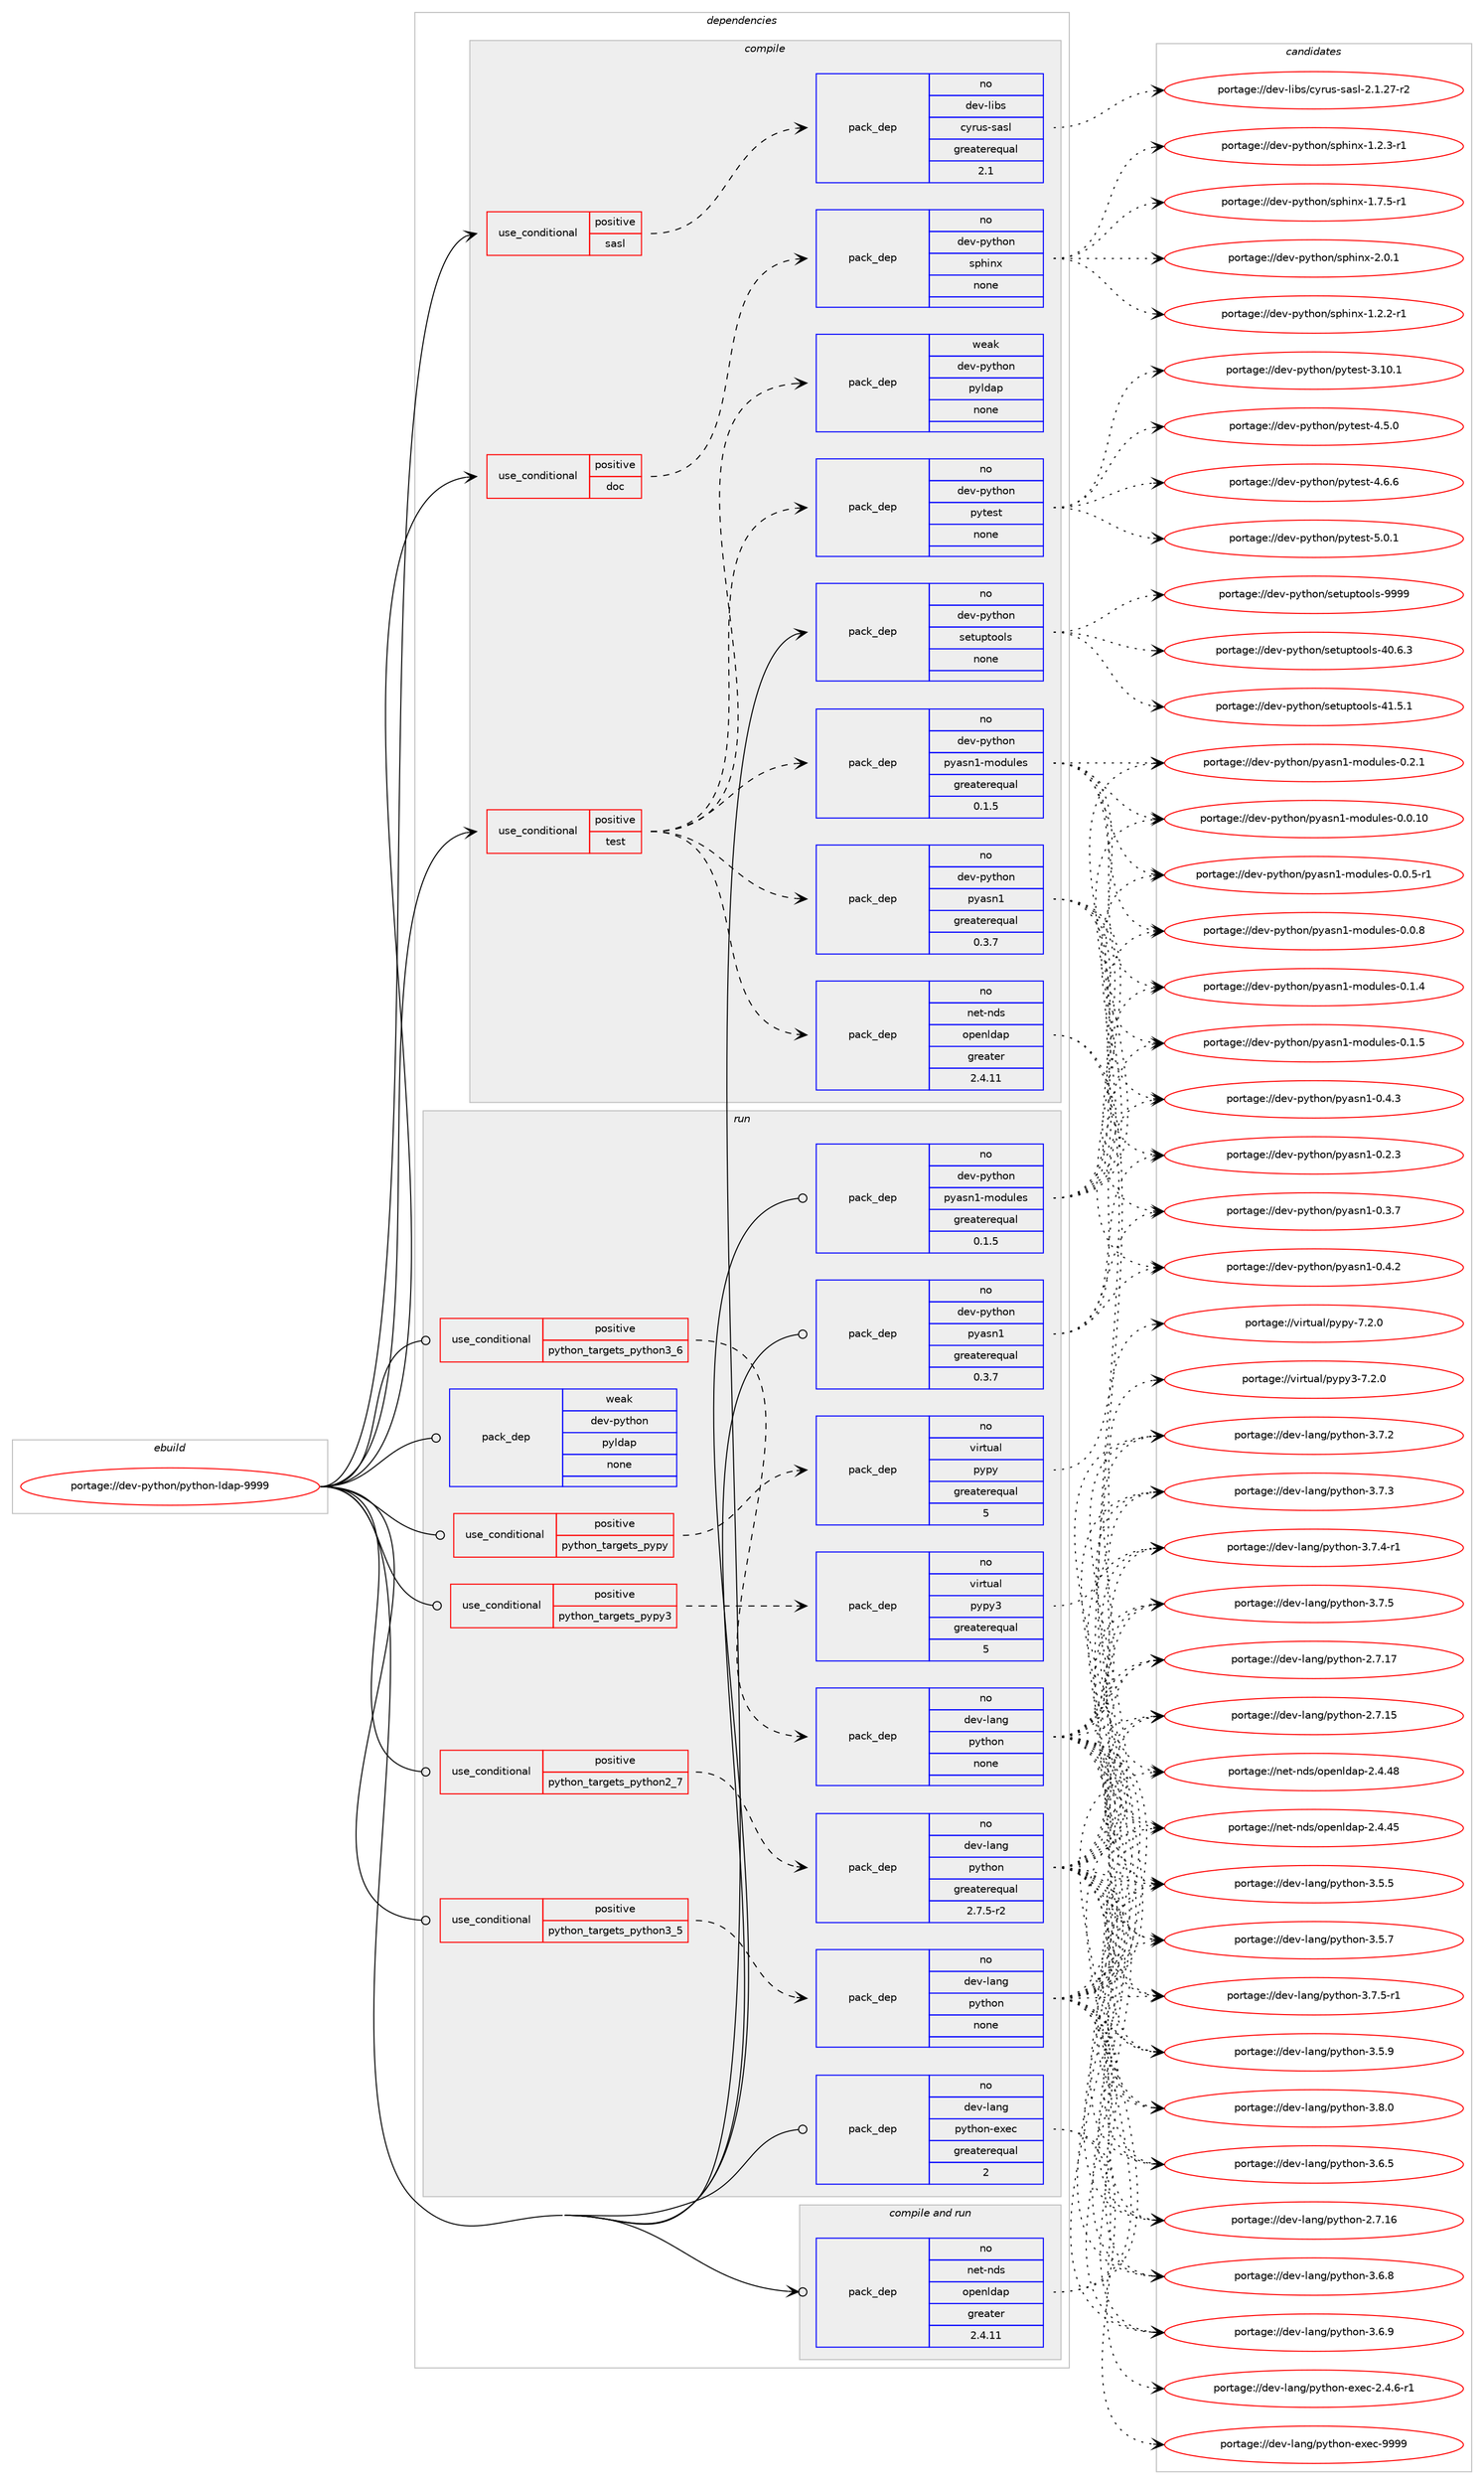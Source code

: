 digraph prolog {

# *************
# Graph options
# *************

newrank=true;
concentrate=true;
compound=true;
graph [rankdir=LR,fontname=Helvetica,fontsize=10,ranksep=1.5];#, ranksep=2.5, nodesep=0.2];
edge  [arrowhead=vee];
node  [fontname=Helvetica,fontsize=10];

# **********
# The ebuild
# **********

subgraph cluster_leftcol {
color=gray;
rank=same;
label=<<i>ebuild</i>>;
id [label="portage://dev-python/python-ldap-9999", color=red, width=4, href="../dev-python/python-ldap-9999.svg"];
}

# ****************
# The dependencies
# ****************

subgraph cluster_midcol {
color=gray;
label=<<i>dependencies</i>>;
subgraph cluster_compile {
fillcolor="#eeeeee";
style=filled;
label=<<i>compile</i>>;
subgraph cond36962 {
dependency166689 [label=<<TABLE BORDER="0" CELLBORDER="1" CELLSPACING="0" CELLPADDING="4"><TR><TD ROWSPAN="3" CELLPADDING="10">use_conditional</TD></TR><TR><TD>positive</TD></TR><TR><TD>doc</TD></TR></TABLE>>, shape=none, color=red];
subgraph pack126337 {
dependency166690 [label=<<TABLE BORDER="0" CELLBORDER="1" CELLSPACING="0" CELLPADDING="4" WIDTH="220"><TR><TD ROWSPAN="6" CELLPADDING="30">pack_dep</TD></TR><TR><TD WIDTH="110">no</TD></TR><TR><TD>dev-python</TD></TR><TR><TD>sphinx</TD></TR><TR><TD>none</TD></TR><TR><TD></TD></TR></TABLE>>, shape=none, color=blue];
}
dependency166689:e -> dependency166690:w [weight=20,style="dashed",arrowhead="vee"];
}
id:e -> dependency166689:w [weight=20,style="solid",arrowhead="vee"];
subgraph cond36963 {
dependency166691 [label=<<TABLE BORDER="0" CELLBORDER="1" CELLSPACING="0" CELLPADDING="4"><TR><TD ROWSPAN="3" CELLPADDING="10">use_conditional</TD></TR><TR><TD>positive</TD></TR><TR><TD>sasl</TD></TR></TABLE>>, shape=none, color=red];
subgraph pack126338 {
dependency166692 [label=<<TABLE BORDER="0" CELLBORDER="1" CELLSPACING="0" CELLPADDING="4" WIDTH="220"><TR><TD ROWSPAN="6" CELLPADDING="30">pack_dep</TD></TR><TR><TD WIDTH="110">no</TD></TR><TR><TD>dev-libs</TD></TR><TR><TD>cyrus-sasl</TD></TR><TR><TD>greaterequal</TD></TR><TR><TD>2.1</TD></TR></TABLE>>, shape=none, color=blue];
}
dependency166691:e -> dependency166692:w [weight=20,style="dashed",arrowhead="vee"];
}
id:e -> dependency166691:w [weight=20,style="solid",arrowhead="vee"];
subgraph cond36964 {
dependency166693 [label=<<TABLE BORDER="0" CELLBORDER="1" CELLSPACING="0" CELLPADDING="4"><TR><TD ROWSPAN="3" CELLPADDING="10">use_conditional</TD></TR><TR><TD>positive</TD></TR><TR><TD>test</TD></TR></TABLE>>, shape=none, color=red];
subgraph pack126339 {
dependency166694 [label=<<TABLE BORDER="0" CELLBORDER="1" CELLSPACING="0" CELLPADDING="4" WIDTH="220"><TR><TD ROWSPAN="6" CELLPADDING="30">pack_dep</TD></TR><TR><TD WIDTH="110">weak</TD></TR><TR><TD>dev-python</TD></TR><TR><TD>pyldap</TD></TR><TR><TD>none</TD></TR><TR><TD></TD></TR></TABLE>>, shape=none, color=blue];
}
dependency166693:e -> dependency166694:w [weight=20,style="dashed",arrowhead="vee"];
subgraph pack126340 {
dependency166695 [label=<<TABLE BORDER="0" CELLBORDER="1" CELLSPACING="0" CELLPADDING="4" WIDTH="220"><TR><TD ROWSPAN="6" CELLPADDING="30">pack_dep</TD></TR><TR><TD WIDTH="110">no</TD></TR><TR><TD>dev-python</TD></TR><TR><TD>pyasn1</TD></TR><TR><TD>greaterequal</TD></TR><TR><TD>0.3.7</TD></TR></TABLE>>, shape=none, color=blue];
}
dependency166693:e -> dependency166695:w [weight=20,style="dashed",arrowhead="vee"];
subgraph pack126341 {
dependency166696 [label=<<TABLE BORDER="0" CELLBORDER="1" CELLSPACING="0" CELLPADDING="4" WIDTH="220"><TR><TD ROWSPAN="6" CELLPADDING="30">pack_dep</TD></TR><TR><TD WIDTH="110">no</TD></TR><TR><TD>dev-python</TD></TR><TR><TD>pyasn1-modules</TD></TR><TR><TD>greaterequal</TD></TR><TR><TD>0.1.5</TD></TR></TABLE>>, shape=none, color=blue];
}
dependency166693:e -> dependency166696:w [weight=20,style="dashed",arrowhead="vee"];
subgraph pack126342 {
dependency166697 [label=<<TABLE BORDER="0" CELLBORDER="1" CELLSPACING="0" CELLPADDING="4" WIDTH="220"><TR><TD ROWSPAN="6" CELLPADDING="30">pack_dep</TD></TR><TR><TD WIDTH="110">no</TD></TR><TR><TD>net-nds</TD></TR><TR><TD>openldap</TD></TR><TR><TD>greater</TD></TR><TR><TD>2.4.11</TD></TR></TABLE>>, shape=none, color=blue];
}
dependency166693:e -> dependency166697:w [weight=20,style="dashed",arrowhead="vee"];
subgraph pack126343 {
dependency166698 [label=<<TABLE BORDER="0" CELLBORDER="1" CELLSPACING="0" CELLPADDING="4" WIDTH="220"><TR><TD ROWSPAN="6" CELLPADDING="30">pack_dep</TD></TR><TR><TD WIDTH="110">no</TD></TR><TR><TD>dev-python</TD></TR><TR><TD>pytest</TD></TR><TR><TD>none</TD></TR><TR><TD></TD></TR></TABLE>>, shape=none, color=blue];
}
dependency166693:e -> dependency166698:w [weight=20,style="dashed",arrowhead="vee"];
}
id:e -> dependency166693:w [weight=20,style="solid",arrowhead="vee"];
subgraph pack126344 {
dependency166699 [label=<<TABLE BORDER="0" CELLBORDER="1" CELLSPACING="0" CELLPADDING="4" WIDTH="220"><TR><TD ROWSPAN="6" CELLPADDING="30">pack_dep</TD></TR><TR><TD WIDTH="110">no</TD></TR><TR><TD>dev-python</TD></TR><TR><TD>setuptools</TD></TR><TR><TD>none</TD></TR><TR><TD></TD></TR></TABLE>>, shape=none, color=blue];
}
id:e -> dependency166699:w [weight=20,style="solid",arrowhead="vee"];
}
subgraph cluster_compileandrun {
fillcolor="#eeeeee";
style=filled;
label=<<i>compile and run</i>>;
subgraph pack126345 {
dependency166700 [label=<<TABLE BORDER="0" CELLBORDER="1" CELLSPACING="0" CELLPADDING="4" WIDTH="220"><TR><TD ROWSPAN="6" CELLPADDING="30">pack_dep</TD></TR><TR><TD WIDTH="110">no</TD></TR><TR><TD>net-nds</TD></TR><TR><TD>openldap</TD></TR><TR><TD>greater</TD></TR><TR><TD>2.4.11</TD></TR></TABLE>>, shape=none, color=blue];
}
id:e -> dependency166700:w [weight=20,style="solid",arrowhead="odotvee"];
}
subgraph cluster_run {
fillcolor="#eeeeee";
style=filled;
label=<<i>run</i>>;
subgraph cond36965 {
dependency166701 [label=<<TABLE BORDER="0" CELLBORDER="1" CELLSPACING="0" CELLPADDING="4"><TR><TD ROWSPAN="3" CELLPADDING="10">use_conditional</TD></TR><TR><TD>positive</TD></TR><TR><TD>python_targets_pypy</TD></TR></TABLE>>, shape=none, color=red];
subgraph pack126346 {
dependency166702 [label=<<TABLE BORDER="0" CELLBORDER="1" CELLSPACING="0" CELLPADDING="4" WIDTH="220"><TR><TD ROWSPAN="6" CELLPADDING="30">pack_dep</TD></TR><TR><TD WIDTH="110">no</TD></TR><TR><TD>virtual</TD></TR><TR><TD>pypy</TD></TR><TR><TD>greaterequal</TD></TR><TR><TD>5</TD></TR></TABLE>>, shape=none, color=blue];
}
dependency166701:e -> dependency166702:w [weight=20,style="dashed",arrowhead="vee"];
}
id:e -> dependency166701:w [weight=20,style="solid",arrowhead="odot"];
subgraph cond36966 {
dependency166703 [label=<<TABLE BORDER="0" CELLBORDER="1" CELLSPACING="0" CELLPADDING="4"><TR><TD ROWSPAN="3" CELLPADDING="10">use_conditional</TD></TR><TR><TD>positive</TD></TR><TR><TD>python_targets_pypy3</TD></TR></TABLE>>, shape=none, color=red];
subgraph pack126347 {
dependency166704 [label=<<TABLE BORDER="0" CELLBORDER="1" CELLSPACING="0" CELLPADDING="4" WIDTH="220"><TR><TD ROWSPAN="6" CELLPADDING="30">pack_dep</TD></TR><TR><TD WIDTH="110">no</TD></TR><TR><TD>virtual</TD></TR><TR><TD>pypy3</TD></TR><TR><TD>greaterequal</TD></TR><TR><TD>5</TD></TR></TABLE>>, shape=none, color=blue];
}
dependency166703:e -> dependency166704:w [weight=20,style="dashed",arrowhead="vee"];
}
id:e -> dependency166703:w [weight=20,style="solid",arrowhead="odot"];
subgraph cond36967 {
dependency166705 [label=<<TABLE BORDER="0" CELLBORDER="1" CELLSPACING="0" CELLPADDING="4"><TR><TD ROWSPAN="3" CELLPADDING="10">use_conditional</TD></TR><TR><TD>positive</TD></TR><TR><TD>python_targets_python2_7</TD></TR></TABLE>>, shape=none, color=red];
subgraph pack126348 {
dependency166706 [label=<<TABLE BORDER="0" CELLBORDER="1" CELLSPACING="0" CELLPADDING="4" WIDTH="220"><TR><TD ROWSPAN="6" CELLPADDING="30">pack_dep</TD></TR><TR><TD WIDTH="110">no</TD></TR><TR><TD>dev-lang</TD></TR><TR><TD>python</TD></TR><TR><TD>greaterequal</TD></TR><TR><TD>2.7.5-r2</TD></TR></TABLE>>, shape=none, color=blue];
}
dependency166705:e -> dependency166706:w [weight=20,style="dashed",arrowhead="vee"];
}
id:e -> dependency166705:w [weight=20,style="solid",arrowhead="odot"];
subgraph cond36968 {
dependency166707 [label=<<TABLE BORDER="0" CELLBORDER="1" CELLSPACING="0" CELLPADDING="4"><TR><TD ROWSPAN="3" CELLPADDING="10">use_conditional</TD></TR><TR><TD>positive</TD></TR><TR><TD>python_targets_python3_5</TD></TR></TABLE>>, shape=none, color=red];
subgraph pack126349 {
dependency166708 [label=<<TABLE BORDER="0" CELLBORDER="1" CELLSPACING="0" CELLPADDING="4" WIDTH="220"><TR><TD ROWSPAN="6" CELLPADDING="30">pack_dep</TD></TR><TR><TD WIDTH="110">no</TD></TR><TR><TD>dev-lang</TD></TR><TR><TD>python</TD></TR><TR><TD>none</TD></TR><TR><TD></TD></TR></TABLE>>, shape=none, color=blue];
}
dependency166707:e -> dependency166708:w [weight=20,style="dashed",arrowhead="vee"];
}
id:e -> dependency166707:w [weight=20,style="solid",arrowhead="odot"];
subgraph cond36969 {
dependency166709 [label=<<TABLE BORDER="0" CELLBORDER="1" CELLSPACING="0" CELLPADDING="4"><TR><TD ROWSPAN="3" CELLPADDING="10">use_conditional</TD></TR><TR><TD>positive</TD></TR><TR><TD>python_targets_python3_6</TD></TR></TABLE>>, shape=none, color=red];
subgraph pack126350 {
dependency166710 [label=<<TABLE BORDER="0" CELLBORDER="1" CELLSPACING="0" CELLPADDING="4" WIDTH="220"><TR><TD ROWSPAN="6" CELLPADDING="30">pack_dep</TD></TR><TR><TD WIDTH="110">no</TD></TR><TR><TD>dev-lang</TD></TR><TR><TD>python</TD></TR><TR><TD>none</TD></TR><TR><TD></TD></TR></TABLE>>, shape=none, color=blue];
}
dependency166709:e -> dependency166710:w [weight=20,style="dashed",arrowhead="vee"];
}
id:e -> dependency166709:w [weight=20,style="solid",arrowhead="odot"];
subgraph pack126351 {
dependency166711 [label=<<TABLE BORDER="0" CELLBORDER="1" CELLSPACING="0" CELLPADDING="4" WIDTH="220"><TR><TD ROWSPAN="6" CELLPADDING="30">pack_dep</TD></TR><TR><TD WIDTH="110">no</TD></TR><TR><TD>dev-lang</TD></TR><TR><TD>python-exec</TD></TR><TR><TD>greaterequal</TD></TR><TR><TD>2</TD></TR></TABLE>>, shape=none, color=blue];
}
id:e -> dependency166711:w [weight=20,style="solid",arrowhead="odot"];
subgraph pack126352 {
dependency166712 [label=<<TABLE BORDER="0" CELLBORDER="1" CELLSPACING="0" CELLPADDING="4" WIDTH="220"><TR><TD ROWSPAN="6" CELLPADDING="30">pack_dep</TD></TR><TR><TD WIDTH="110">no</TD></TR><TR><TD>dev-python</TD></TR><TR><TD>pyasn1</TD></TR><TR><TD>greaterequal</TD></TR><TR><TD>0.3.7</TD></TR></TABLE>>, shape=none, color=blue];
}
id:e -> dependency166712:w [weight=20,style="solid",arrowhead="odot"];
subgraph pack126353 {
dependency166713 [label=<<TABLE BORDER="0" CELLBORDER="1" CELLSPACING="0" CELLPADDING="4" WIDTH="220"><TR><TD ROWSPAN="6" CELLPADDING="30">pack_dep</TD></TR><TR><TD WIDTH="110">no</TD></TR><TR><TD>dev-python</TD></TR><TR><TD>pyasn1-modules</TD></TR><TR><TD>greaterequal</TD></TR><TR><TD>0.1.5</TD></TR></TABLE>>, shape=none, color=blue];
}
id:e -> dependency166713:w [weight=20,style="solid",arrowhead="odot"];
subgraph pack126354 {
dependency166714 [label=<<TABLE BORDER="0" CELLBORDER="1" CELLSPACING="0" CELLPADDING="4" WIDTH="220"><TR><TD ROWSPAN="6" CELLPADDING="30">pack_dep</TD></TR><TR><TD WIDTH="110">weak</TD></TR><TR><TD>dev-python</TD></TR><TR><TD>pyldap</TD></TR><TR><TD>none</TD></TR><TR><TD></TD></TR></TABLE>>, shape=none, color=blue];
}
id:e -> dependency166714:w [weight=20,style="solid",arrowhead="odot"];
}
}

# **************
# The candidates
# **************

subgraph cluster_choices {
rank=same;
color=gray;
label=<<i>candidates</i>>;

subgraph choice126337 {
color=black;
nodesep=1;
choiceportage10010111845112121116104111110471151121041051101204549465046504511449 [label="portage://dev-python/sphinx-1.2.2-r1", color=red, width=4,href="../dev-python/sphinx-1.2.2-r1.svg"];
choiceportage10010111845112121116104111110471151121041051101204549465046514511449 [label="portage://dev-python/sphinx-1.2.3-r1", color=red, width=4,href="../dev-python/sphinx-1.2.3-r1.svg"];
choiceportage10010111845112121116104111110471151121041051101204549465546534511449 [label="portage://dev-python/sphinx-1.7.5-r1", color=red, width=4,href="../dev-python/sphinx-1.7.5-r1.svg"];
choiceportage1001011184511212111610411111047115112104105110120455046484649 [label="portage://dev-python/sphinx-2.0.1", color=red, width=4,href="../dev-python/sphinx-2.0.1.svg"];
dependency166690:e -> choiceportage10010111845112121116104111110471151121041051101204549465046504511449:w [style=dotted,weight="100"];
dependency166690:e -> choiceportage10010111845112121116104111110471151121041051101204549465046514511449:w [style=dotted,weight="100"];
dependency166690:e -> choiceportage10010111845112121116104111110471151121041051101204549465546534511449:w [style=dotted,weight="100"];
dependency166690:e -> choiceportage1001011184511212111610411111047115112104105110120455046484649:w [style=dotted,weight="100"];
}
subgraph choice126338 {
color=black;
nodesep=1;
choiceportage100101118451081059811547991211141171154511597115108455046494650554511450 [label="portage://dev-libs/cyrus-sasl-2.1.27-r2", color=red, width=4,href="../dev-libs/cyrus-sasl-2.1.27-r2.svg"];
dependency166692:e -> choiceportage100101118451081059811547991211141171154511597115108455046494650554511450:w [style=dotted,weight="100"];
}
subgraph choice126339 {
color=black;
nodesep=1;
}
subgraph choice126340 {
color=black;
nodesep=1;
choiceportage10010111845112121116104111110471121219711511049454846504651 [label="portage://dev-python/pyasn1-0.2.3", color=red, width=4,href="../dev-python/pyasn1-0.2.3.svg"];
choiceportage10010111845112121116104111110471121219711511049454846514655 [label="portage://dev-python/pyasn1-0.3.7", color=red, width=4,href="../dev-python/pyasn1-0.3.7.svg"];
choiceportage10010111845112121116104111110471121219711511049454846524650 [label="portage://dev-python/pyasn1-0.4.2", color=red, width=4,href="../dev-python/pyasn1-0.4.2.svg"];
choiceportage10010111845112121116104111110471121219711511049454846524651 [label="portage://dev-python/pyasn1-0.4.3", color=red, width=4,href="../dev-python/pyasn1-0.4.3.svg"];
dependency166695:e -> choiceportage10010111845112121116104111110471121219711511049454846504651:w [style=dotted,weight="100"];
dependency166695:e -> choiceportage10010111845112121116104111110471121219711511049454846514655:w [style=dotted,weight="100"];
dependency166695:e -> choiceportage10010111845112121116104111110471121219711511049454846524650:w [style=dotted,weight="100"];
dependency166695:e -> choiceportage10010111845112121116104111110471121219711511049454846524651:w [style=dotted,weight="100"];
}
subgraph choice126341 {
color=black;
nodesep=1;
choiceportage100101118451121211161041111104711212197115110494510911110011710810111545484648464948 [label="portage://dev-python/pyasn1-modules-0.0.10", color=red, width=4,href="../dev-python/pyasn1-modules-0.0.10.svg"];
choiceportage10010111845112121116104111110471121219711511049451091111001171081011154548464846534511449 [label="portage://dev-python/pyasn1-modules-0.0.5-r1", color=red, width=4,href="../dev-python/pyasn1-modules-0.0.5-r1.svg"];
choiceportage1001011184511212111610411111047112121971151104945109111100117108101115454846484656 [label="portage://dev-python/pyasn1-modules-0.0.8", color=red, width=4,href="../dev-python/pyasn1-modules-0.0.8.svg"];
choiceportage1001011184511212111610411111047112121971151104945109111100117108101115454846494652 [label="portage://dev-python/pyasn1-modules-0.1.4", color=red, width=4,href="../dev-python/pyasn1-modules-0.1.4.svg"];
choiceportage1001011184511212111610411111047112121971151104945109111100117108101115454846494653 [label="portage://dev-python/pyasn1-modules-0.1.5", color=red, width=4,href="../dev-python/pyasn1-modules-0.1.5.svg"];
choiceportage1001011184511212111610411111047112121971151104945109111100117108101115454846504649 [label="portage://dev-python/pyasn1-modules-0.2.1", color=red, width=4,href="../dev-python/pyasn1-modules-0.2.1.svg"];
dependency166696:e -> choiceportage100101118451121211161041111104711212197115110494510911110011710810111545484648464948:w [style=dotted,weight="100"];
dependency166696:e -> choiceportage10010111845112121116104111110471121219711511049451091111001171081011154548464846534511449:w [style=dotted,weight="100"];
dependency166696:e -> choiceportage1001011184511212111610411111047112121971151104945109111100117108101115454846484656:w [style=dotted,weight="100"];
dependency166696:e -> choiceportage1001011184511212111610411111047112121971151104945109111100117108101115454846494652:w [style=dotted,weight="100"];
dependency166696:e -> choiceportage1001011184511212111610411111047112121971151104945109111100117108101115454846494653:w [style=dotted,weight="100"];
dependency166696:e -> choiceportage1001011184511212111610411111047112121971151104945109111100117108101115454846504649:w [style=dotted,weight="100"];
}
subgraph choice126342 {
color=black;
nodesep=1;
choiceportage11010111645110100115471111121011101081009711245504652465253 [label="portage://net-nds/openldap-2.4.45", color=red, width=4,href="../net-nds/openldap-2.4.45.svg"];
choiceportage11010111645110100115471111121011101081009711245504652465256 [label="portage://net-nds/openldap-2.4.48", color=red, width=4,href="../net-nds/openldap-2.4.48.svg"];
dependency166697:e -> choiceportage11010111645110100115471111121011101081009711245504652465253:w [style=dotted,weight="100"];
dependency166697:e -> choiceportage11010111645110100115471111121011101081009711245504652465256:w [style=dotted,weight="100"];
}
subgraph choice126343 {
color=black;
nodesep=1;
choiceportage100101118451121211161041111104711212111610111511645514649484649 [label="portage://dev-python/pytest-3.10.1", color=red, width=4,href="../dev-python/pytest-3.10.1.svg"];
choiceportage1001011184511212111610411111047112121116101115116455246534648 [label="portage://dev-python/pytest-4.5.0", color=red, width=4,href="../dev-python/pytest-4.5.0.svg"];
choiceportage1001011184511212111610411111047112121116101115116455246544654 [label="portage://dev-python/pytest-4.6.6", color=red, width=4,href="../dev-python/pytest-4.6.6.svg"];
choiceportage1001011184511212111610411111047112121116101115116455346484649 [label="portage://dev-python/pytest-5.0.1", color=red, width=4,href="../dev-python/pytest-5.0.1.svg"];
dependency166698:e -> choiceportage100101118451121211161041111104711212111610111511645514649484649:w [style=dotted,weight="100"];
dependency166698:e -> choiceportage1001011184511212111610411111047112121116101115116455246534648:w [style=dotted,weight="100"];
dependency166698:e -> choiceportage1001011184511212111610411111047112121116101115116455246544654:w [style=dotted,weight="100"];
dependency166698:e -> choiceportage1001011184511212111610411111047112121116101115116455346484649:w [style=dotted,weight="100"];
}
subgraph choice126344 {
color=black;
nodesep=1;
choiceportage100101118451121211161041111104711510111611711211611111110811545524846544651 [label="portage://dev-python/setuptools-40.6.3", color=red, width=4,href="../dev-python/setuptools-40.6.3.svg"];
choiceportage100101118451121211161041111104711510111611711211611111110811545524946534649 [label="portage://dev-python/setuptools-41.5.1", color=red, width=4,href="../dev-python/setuptools-41.5.1.svg"];
choiceportage10010111845112121116104111110471151011161171121161111111081154557575757 [label="portage://dev-python/setuptools-9999", color=red, width=4,href="../dev-python/setuptools-9999.svg"];
dependency166699:e -> choiceportage100101118451121211161041111104711510111611711211611111110811545524846544651:w [style=dotted,weight="100"];
dependency166699:e -> choiceportage100101118451121211161041111104711510111611711211611111110811545524946534649:w [style=dotted,weight="100"];
dependency166699:e -> choiceportage10010111845112121116104111110471151011161171121161111111081154557575757:w [style=dotted,weight="100"];
}
subgraph choice126345 {
color=black;
nodesep=1;
choiceportage11010111645110100115471111121011101081009711245504652465253 [label="portage://net-nds/openldap-2.4.45", color=red, width=4,href="../net-nds/openldap-2.4.45.svg"];
choiceportage11010111645110100115471111121011101081009711245504652465256 [label="portage://net-nds/openldap-2.4.48", color=red, width=4,href="../net-nds/openldap-2.4.48.svg"];
dependency166700:e -> choiceportage11010111645110100115471111121011101081009711245504652465253:w [style=dotted,weight="100"];
dependency166700:e -> choiceportage11010111645110100115471111121011101081009711245504652465256:w [style=dotted,weight="100"];
}
subgraph choice126346 {
color=black;
nodesep=1;
choiceportage1181051141161179710847112121112121455546504648 [label="portage://virtual/pypy-7.2.0", color=red, width=4,href="../virtual/pypy-7.2.0.svg"];
dependency166702:e -> choiceportage1181051141161179710847112121112121455546504648:w [style=dotted,weight="100"];
}
subgraph choice126347 {
color=black;
nodesep=1;
choiceportage118105114116117971084711212111212151455546504648 [label="portage://virtual/pypy3-7.2.0", color=red, width=4,href="../virtual/pypy3-7.2.0.svg"];
dependency166704:e -> choiceportage118105114116117971084711212111212151455546504648:w [style=dotted,weight="100"];
}
subgraph choice126348 {
color=black;
nodesep=1;
choiceportage10010111845108971101034711212111610411111045504655464953 [label="portage://dev-lang/python-2.7.15", color=red, width=4,href="../dev-lang/python-2.7.15.svg"];
choiceportage10010111845108971101034711212111610411111045504655464954 [label="portage://dev-lang/python-2.7.16", color=red, width=4,href="../dev-lang/python-2.7.16.svg"];
choiceportage10010111845108971101034711212111610411111045504655464955 [label="portage://dev-lang/python-2.7.17", color=red, width=4,href="../dev-lang/python-2.7.17.svg"];
choiceportage100101118451089711010347112121116104111110455146534653 [label="portage://dev-lang/python-3.5.5", color=red, width=4,href="../dev-lang/python-3.5.5.svg"];
choiceportage100101118451089711010347112121116104111110455146534655 [label="portage://dev-lang/python-3.5.7", color=red, width=4,href="../dev-lang/python-3.5.7.svg"];
choiceportage100101118451089711010347112121116104111110455146534657 [label="portage://dev-lang/python-3.5.9", color=red, width=4,href="../dev-lang/python-3.5.9.svg"];
choiceportage100101118451089711010347112121116104111110455146544653 [label="portage://dev-lang/python-3.6.5", color=red, width=4,href="../dev-lang/python-3.6.5.svg"];
choiceportage100101118451089711010347112121116104111110455146544656 [label="portage://dev-lang/python-3.6.8", color=red, width=4,href="../dev-lang/python-3.6.8.svg"];
choiceportage100101118451089711010347112121116104111110455146544657 [label="portage://dev-lang/python-3.6.9", color=red, width=4,href="../dev-lang/python-3.6.9.svg"];
choiceportage100101118451089711010347112121116104111110455146554650 [label="portage://dev-lang/python-3.7.2", color=red, width=4,href="../dev-lang/python-3.7.2.svg"];
choiceportage100101118451089711010347112121116104111110455146554651 [label="portage://dev-lang/python-3.7.3", color=red, width=4,href="../dev-lang/python-3.7.3.svg"];
choiceportage1001011184510897110103471121211161041111104551465546524511449 [label="portage://dev-lang/python-3.7.4-r1", color=red, width=4,href="../dev-lang/python-3.7.4-r1.svg"];
choiceportage100101118451089711010347112121116104111110455146554653 [label="portage://dev-lang/python-3.7.5", color=red, width=4,href="../dev-lang/python-3.7.5.svg"];
choiceportage1001011184510897110103471121211161041111104551465546534511449 [label="portage://dev-lang/python-3.7.5-r1", color=red, width=4,href="../dev-lang/python-3.7.5-r1.svg"];
choiceportage100101118451089711010347112121116104111110455146564648 [label="portage://dev-lang/python-3.8.0", color=red, width=4,href="../dev-lang/python-3.8.0.svg"];
dependency166706:e -> choiceportage10010111845108971101034711212111610411111045504655464953:w [style=dotted,weight="100"];
dependency166706:e -> choiceportage10010111845108971101034711212111610411111045504655464954:w [style=dotted,weight="100"];
dependency166706:e -> choiceportage10010111845108971101034711212111610411111045504655464955:w [style=dotted,weight="100"];
dependency166706:e -> choiceportage100101118451089711010347112121116104111110455146534653:w [style=dotted,weight="100"];
dependency166706:e -> choiceportage100101118451089711010347112121116104111110455146534655:w [style=dotted,weight="100"];
dependency166706:e -> choiceportage100101118451089711010347112121116104111110455146534657:w [style=dotted,weight="100"];
dependency166706:e -> choiceportage100101118451089711010347112121116104111110455146544653:w [style=dotted,weight="100"];
dependency166706:e -> choiceportage100101118451089711010347112121116104111110455146544656:w [style=dotted,weight="100"];
dependency166706:e -> choiceportage100101118451089711010347112121116104111110455146544657:w [style=dotted,weight="100"];
dependency166706:e -> choiceportage100101118451089711010347112121116104111110455146554650:w [style=dotted,weight="100"];
dependency166706:e -> choiceportage100101118451089711010347112121116104111110455146554651:w [style=dotted,weight="100"];
dependency166706:e -> choiceportage1001011184510897110103471121211161041111104551465546524511449:w [style=dotted,weight="100"];
dependency166706:e -> choiceportage100101118451089711010347112121116104111110455146554653:w [style=dotted,weight="100"];
dependency166706:e -> choiceportage1001011184510897110103471121211161041111104551465546534511449:w [style=dotted,weight="100"];
dependency166706:e -> choiceportage100101118451089711010347112121116104111110455146564648:w [style=dotted,weight="100"];
}
subgraph choice126349 {
color=black;
nodesep=1;
choiceportage10010111845108971101034711212111610411111045504655464953 [label="portage://dev-lang/python-2.7.15", color=red, width=4,href="../dev-lang/python-2.7.15.svg"];
choiceportage10010111845108971101034711212111610411111045504655464954 [label="portage://dev-lang/python-2.7.16", color=red, width=4,href="../dev-lang/python-2.7.16.svg"];
choiceportage10010111845108971101034711212111610411111045504655464955 [label="portage://dev-lang/python-2.7.17", color=red, width=4,href="../dev-lang/python-2.7.17.svg"];
choiceportage100101118451089711010347112121116104111110455146534653 [label="portage://dev-lang/python-3.5.5", color=red, width=4,href="../dev-lang/python-3.5.5.svg"];
choiceportage100101118451089711010347112121116104111110455146534655 [label="portage://dev-lang/python-3.5.7", color=red, width=4,href="../dev-lang/python-3.5.7.svg"];
choiceportage100101118451089711010347112121116104111110455146534657 [label="portage://dev-lang/python-3.5.9", color=red, width=4,href="../dev-lang/python-3.5.9.svg"];
choiceportage100101118451089711010347112121116104111110455146544653 [label="portage://dev-lang/python-3.6.5", color=red, width=4,href="../dev-lang/python-3.6.5.svg"];
choiceportage100101118451089711010347112121116104111110455146544656 [label="portage://dev-lang/python-3.6.8", color=red, width=4,href="../dev-lang/python-3.6.8.svg"];
choiceportage100101118451089711010347112121116104111110455146544657 [label="portage://dev-lang/python-3.6.9", color=red, width=4,href="../dev-lang/python-3.6.9.svg"];
choiceportage100101118451089711010347112121116104111110455146554650 [label="portage://dev-lang/python-3.7.2", color=red, width=4,href="../dev-lang/python-3.7.2.svg"];
choiceportage100101118451089711010347112121116104111110455146554651 [label="portage://dev-lang/python-3.7.3", color=red, width=4,href="../dev-lang/python-3.7.3.svg"];
choiceportage1001011184510897110103471121211161041111104551465546524511449 [label="portage://dev-lang/python-3.7.4-r1", color=red, width=4,href="../dev-lang/python-3.7.4-r1.svg"];
choiceportage100101118451089711010347112121116104111110455146554653 [label="portage://dev-lang/python-3.7.5", color=red, width=4,href="../dev-lang/python-3.7.5.svg"];
choiceportage1001011184510897110103471121211161041111104551465546534511449 [label="portage://dev-lang/python-3.7.5-r1", color=red, width=4,href="../dev-lang/python-3.7.5-r1.svg"];
choiceportage100101118451089711010347112121116104111110455146564648 [label="portage://dev-lang/python-3.8.0", color=red, width=4,href="../dev-lang/python-3.8.0.svg"];
dependency166708:e -> choiceportage10010111845108971101034711212111610411111045504655464953:w [style=dotted,weight="100"];
dependency166708:e -> choiceportage10010111845108971101034711212111610411111045504655464954:w [style=dotted,weight="100"];
dependency166708:e -> choiceportage10010111845108971101034711212111610411111045504655464955:w [style=dotted,weight="100"];
dependency166708:e -> choiceportage100101118451089711010347112121116104111110455146534653:w [style=dotted,weight="100"];
dependency166708:e -> choiceportage100101118451089711010347112121116104111110455146534655:w [style=dotted,weight="100"];
dependency166708:e -> choiceportage100101118451089711010347112121116104111110455146534657:w [style=dotted,weight="100"];
dependency166708:e -> choiceportage100101118451089711010347112121116104111110455146544653:w [style=dotted,weight="100"];
dependency166708:e -> choiceportage100101118451089711010347112121116104111110455146544656:w [style=dotted,weight="100"];
dependency166708:e -> choiceportage100101118451089711010347112121116104111110455146544657:w [style=dotted,weight="100"];
dependency166708:e -> choiceportage100101118451089711010347112121116104111110455146554650:w [style=dotted,weight="100"];
dependency166708:e -> choiceportage100101118451089711010347112121116104111110455146554651:w [style=dotted,weight="100"];
dependency166708:e -> choiceportage1001011184510897110103471121211161041111104551465546524511449:w [style=dotted,weight="100"];
dependency166708:e -> choiceportage100101118451089711010347112121116104111110455146554653:w [style=dotted,weight="100"];
dependency166708:e -> choiceportage1001011184510897110103471121211161041111104551465546534511449:w [style=dotted,weight="100"];
dependency166708:e -> choiceportage100101118451089711010347112121116104111110455146564648:w [style=dotted,weight="100"];
}
subgraph choice126350 {
color=black;
nodesep=1;
choiceportage10010111845108971101034711212111610411111045504655464953 [label="portage://dev-lang/python-2.7.15", color=red, width=4,href="../dev-lang/python-2.7.15.svg"];
choiceportage10010111845108971101034711212111610411111045504655464954 [label="portage://dev-lang/python-2.7.16", color=red, width=4,href="../dev-lang/python-2.7.16.svg"];
choiceportage10010111845108971101034711212111610411111045504655464955 [label="portage://dev-lang/python-2.7.17", color=red, width=4,href="../dev-lang/python-2.7.17.svg"];
choiceportage100101118451089711010347112121116104111110455146534653 [label="portage://dev-lang/python-3.5.5", color=red, width=4,href="../dev-lang/python-3.5.5.svg"];
choiceportage100101118451089711010347112121116104111110455146534655 [label="portage://dev-lang/python-3.5.7", color=red, width=4,href="../dev-lang/python-3.5.7.svg"];
choiceportage100101118451089711010347112121116104111110455146534657 [label="portage://dev-lang/python-3.5.9", color=red, width=4,href="../dev-lang/python-3.5.9.svg"];
choiceportage100101118451089711010347112121116104111110455146544653 [label="portage://dev-lang/python-3.6.5", color=red, width=4,href="../dev-lang/python-3.6.5.svg"];
choiceportage100101118451089711010347112121116104111110455146544656 [label="portage://dev-lang/python-3.6.8", color=red, width=4,href="../dev-lang/python-3.6.8.svg"];
choiceportage100101118451089711010347112121116104111110455146544657 [label="portage://dev-lang/python-3.6.9", color=red, width=4,href="../dev-lang/python-3.6.9.svg"];
choiceportage100101118451089711010347112121116104111110455146554650 [label="portage://dev-lang/python-3.7.2", color=red, width=4,href="../dev-lang/python-3.7.2.svg"];
choiceportage100101118451089711010347112121116104111110455146554651 [label="portage://dev-lang/python-3.7.3", color=red, width=4,href="../dev-lang/python-3.7.3.svg"];
choiceportage1001011184510897110103471121211161041111104551465546524511449 [label="portage://dev-lang/python-3.7.4-r1", color=red, width=4,href="../dev-lang/python-3.7.4-r1.svg"];
choiceportage100101118451089711010347112121116104111110455146554653 [label="portage://dev-lang/python-3.7.5", color=red, width=4,href="../dev-lang/python-3.7.5.svg"];
choiceportage1001011184510897110103471121211161041111104551465546534511449 [label="portage://dev-lang/python-3.7.5-r1", color=red, width=4,href="../dev-lang/python-3.7.5-r1.svg"];
choiceportage100101118451089711010347112121116104111110455146564648 [label="portage://dev-lang/python-3.8.0", color=red, width=4,href="../dev-lang/python-3.8.0.svg"];
dependency166710:e -> choiceportage10010111845108971101034711212111610411111045504655464953:w [style=dotted,weight="100"];
dependency166710:e -> choiceportage10010111845108971101034711212111610411111045504655464954:w [style=dotted,weight="100"];
dependency166710:e -> choiceportage10010111845108971101034711212111610411111045504655464955:w [style=dotted,weight="100"];
dependency166710:e -> choiceportage100101118451089711010347112121116104111110455146534653:w [style=dotted,weight="100"];
dependency166710:e -> choiceportage100101118451089711010347112121116104111110455146534655:w [style=dotted,weight="100"];
dependency166710:e -> choiceportage100101118451089711010347112121116104111110455146534657:w [style=dotted,weight="100"];
dependency166710:e -> choiceportage100101118451089711010347112121116104111110455146544653:w [style=dotted,weight="100"];
dependency166710:e -> choiceportage100101118451089711010347112121116104111110455146544656:w [style=dotted,weight="100"];
dependency166710:e -> choiceportage100101118451089711010347112121116104111110455146544657:w [style=dotted,weight="100"];
dependency166710:e -> choiceportage100101118451089711010347112121116104111110455146554650:w [style=dotted,weight="100"];
dependency166710:e -> choiceportage100101118451089711010347112121116104111110455146554651:w [style=dotted,weight="100"];
dependency166710:e -> choiceportage1001011184510897110103471121211161041111104551465546524511449:w [style=dotted,weight="100"];
dependency166710:e -> choiceportage100101118451089711010347112121116104111110455146554653:w [style=dotted,weight="100"];
dependency166710:e -> choiceportage1001011184510897110103471121211161041111104551465546534511449:w [style=dotted,weight="100"];
dependency166710:e -> choiceportage100101118451089711010347112121116104111110455146564648:w [style=dotted,weight="100"];
}
subgraph choice126351 {
color=black;
nodesep=1;
choiceportage10010111845108971101034711212111610411111045101120101994550465246544511449 [label="portage://dev-lang/python-exec-2.4.6-r1", color=red, width=4,href="../dev-lang/python-exec-2.4.6-r1.svg"];
choiceportage10010111845108971101034711212111610411111045101120101994557575757 [label="portage://dev-lang/python-exec-9999", color=red, width=4,href="../dev-lang/python-exec-9999.svg"];
dependency166711:e -> choiceportage10010111845108971101034711212111610411111045101120101994550465246544511449:w [style=dotted,weight="100"];
dependency166711:e -> choiceportage10010111845108971101034711212111610411111045101120101994557575757:w [style=dotted,weight="100"];
}
subgraph choice126352 {
color=black;
nodesep=1;
choiceportage10010111845112121116104111110471121219711511049454846504651 [label="portage://dev-python/pyasn1-0.2.3", color=red, width=4,href="../dev-python/pyasn1-0.2.3.svg"];
choiceportage10010111845112121116104111110471121219711511049454846514655 [label="portage://dev-python/pyasn1-0.3.7", color=red, width=4,href="../dev-python/pyasn1-0.3.7.svg"];
choiceportage10010111845112121116104111110471121219711511049454846524650 [label="portage://dev-python/pyasn1-0.4.2", color=red, width=4,href="../dev-python/pyasn1-0.4.2.svg"];
choiceportage10010111845112121116104111110471121219711511049454846524651 [label="portage://dev-python/pyasn1-0.4.3", color=red, width=4,href="../dev-python/pyasn1-0.4.3.svg"];
dependency166712:e -> choiceportage10010111845112121116104111110471121219711511049454846504651:w [style=dotted,weight="100"];
dependency166712:e -> choiceportage10010111845112121116104111110471121219711511049454846514655:w [style=dotted,weight="100"];
dependency166712:e -> choiceportage10010111845112121116104111110471121219711511049454846524650:w [style=dotted,weight="100"];
dependency166712:e -> choiceportage10010111845112121116104111110471121219711511049454846524651:w [style=dotted,weight="100"];
}
subgraph choice126353 {
color=black;
nodesep=1;
choiceportage100101118451121211161041111104711212197115110494510911110011710810111545484648464948 [label="portage://dev-python/pyasn1-modules-0.0.10", color=red, width=4,href="../dev-python/pyasn1-modules-0.0.10.svg"];
choiceportage10010111845112121116104111110471121219711511049451091111001171081011154548464846534511449 [label="portage://dev-python/pyasn1-modules-0.0.5-r1", color=red, width=4,href="../dev-python/pyasn1-modules-0.0.5-r1.svg"];
choiceportage1001011184511212111610411111047112121971151104945109111100117108101115454846484656 [label="portage://dev-python/pyasn1-modules-0.0.8", color=red, width=4,href="../dev-python/pyasn1-modules-0.0.8.svg"];
choiceportage1001011184511212111610411111047112121971151104945109111100117108101115454846494652 [label="portage://dev-python/pyasn1-modules-0.1.4", color=red, width=4,href="../dev-python/pyasn1-modules-0.1.4.svg"];
choiceportage1001011184511212111610411111047112121971151104945109111100117108101115454846494653 [label="portage://dev-python/pyasn1-modules-0.1.5", color=red, width=4,href="../dev-python/pyasn1-modules-0.1.5.svg"];
choiceportage1001011184511212111610411111047112121971151104945109111100117108101115454846504649 [label="portage://dev-python/pyasn1-modules-0.2.1", color=red, width=4,href="../dev-python/pyasn1-modules-0.2.1.svg"];
dependency166713:e -> choiceportage100101118451121211161041111104711212197115110494510911110011710810111545484648464948:w [style=dotted,weight="100"];
dependency166713:e -> choiceportage10010111845112121116104111110471121219711511049451091111001171081011154548464846534511449:w [style=dotted,weight="100"];
dependency166713:e -> choiceportage1001011184511212111610411111047112121971151104945109111100117108101115454846484656:w [style=dotted,weight="100"];
dependency166713:e -> choiceportage1001011184511212111610411111047112121971151104945109111100117108101115454846494652:w [style=dotted,weight="100"];
dependency166713:e -> choiceportage1001011184511212111610411111047112121971151104945109111100117108101115454846494653:w [style=dotted,weight="100"];
dependency166713:e -> choiceportage1001011184511212111610411111047112121971151104945109111100117108101115454846504649:w [style=dotted,weight="100"];
}
subgraph choice126354 {
color=black;
nodesep=1;
}
}

}
